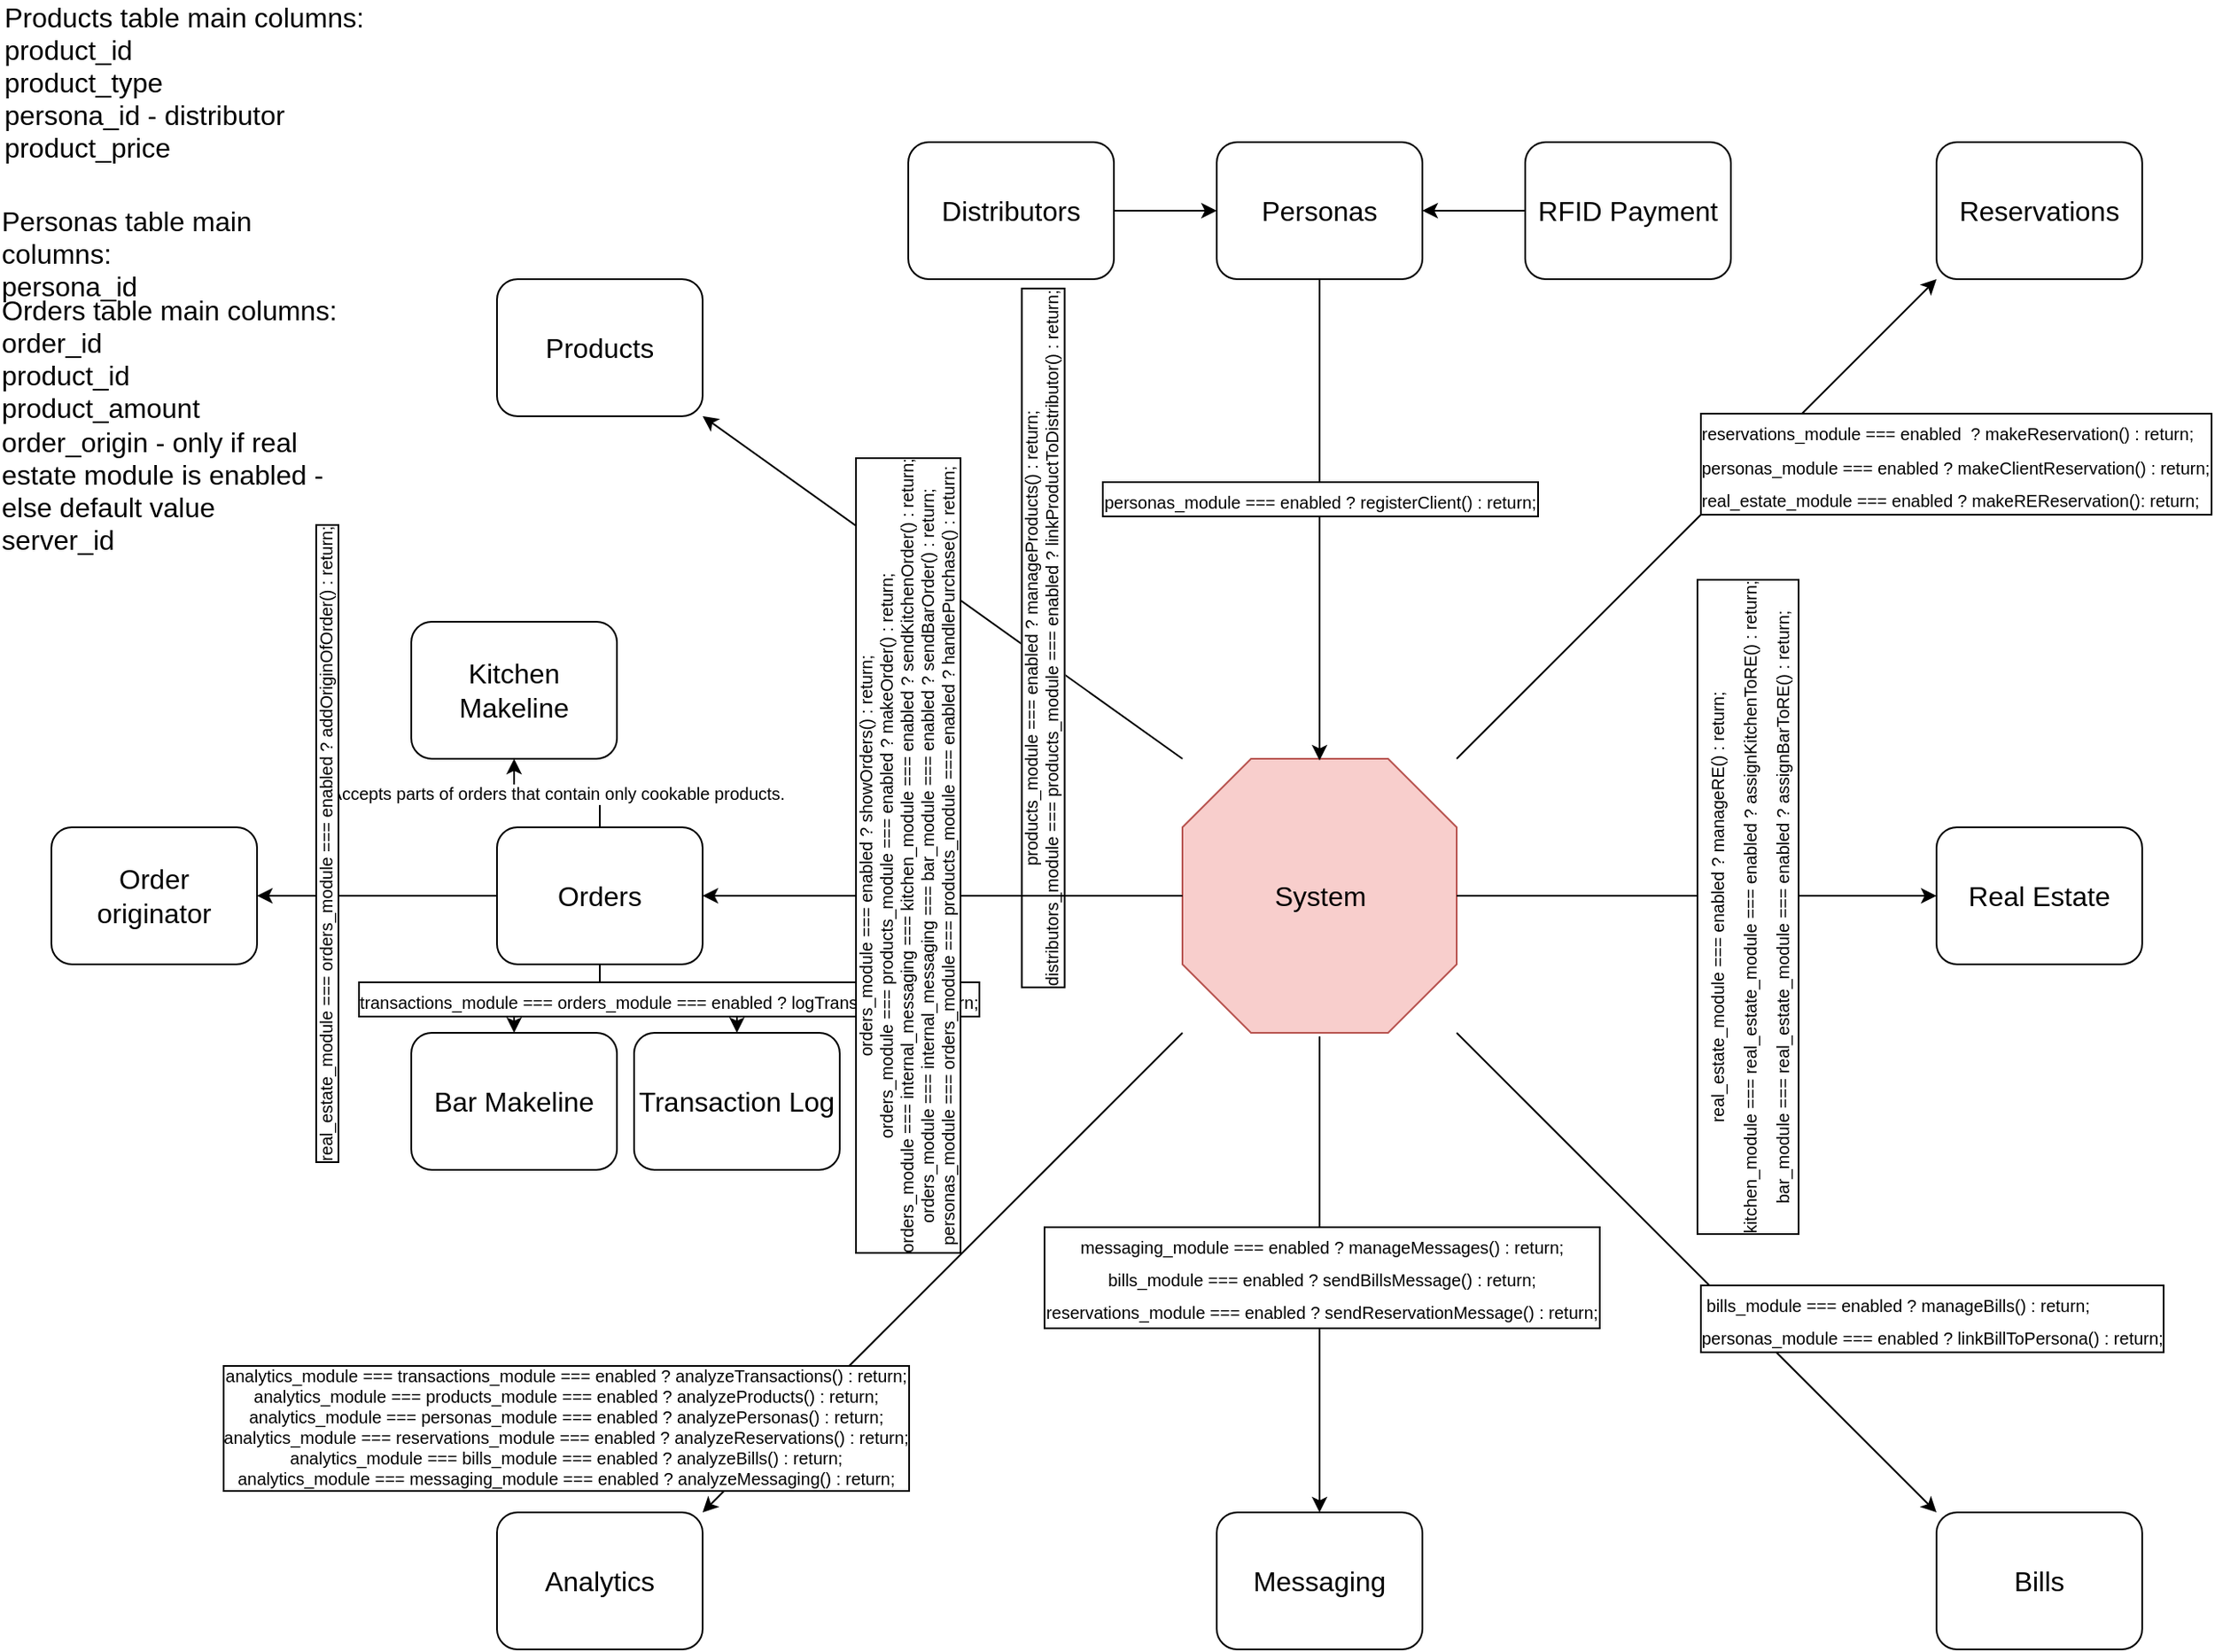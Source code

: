<mxfile version="13.7.9" type="device" pages="2"><diagram id="PK5HYhjJPyuyPnXWY9H3" name="Page-1"><mxGraphModel dx="2272" dy="806" grid="1" gridSize="10" guides="1" tooltips="1" connect="1" arrows="1" fold="1" page="1" pageScale="1" pageWidth="850" pageHeight="1100" math="0" shadow="0"><root><mxCell id="0"/><mxCell id="1" parent="0"/><mxCell id="MNGHXD1RlKSq0DeIqPvW-6" value="Personas" style="rounded=1;whiteSpace=wrap;html=1;fontSize=16;" parent="1" vertex="1"><mxGeometry x="340" y="120" width="120" height="80" as="geometry"/></mxCell><mxCell id="MNGHXD1RlKSq0DeIqPvW-47" value="" style="edgeStyle=orthogonalEdgeStyle;rounded=0;orthogonalLoop=1;jettySize=auto;html=1;fontSize=10;align=center;" parent="1" source="MNGHXD1RlKSq0DeIqPvW-7" target="MNGHXD1RlKSq0DeIqPvW-6" edge="1"><mxGeometry relative="1" as="geometry"/></mxCell><mxCell id="MNGHXD1RlKSq0DeIqPvW-7" value="Distributors" style="rounded=1;whiteSpace=wrap;html=1;fontSize=16;" parent="1" vertex="1"><mxGeometry x="160" y="120" width="120" height="80" as="geometry"/></mxCell><mxCell id="MNGHXD1RlKSq0DeIqPvW-8" value="Products" style="rounded=1;whiteSpace=wrap;html=1;fontSize=16;" parent="1" vertex="1"><mxGeometry x="-80" y="200" width="120" height="80" as="geometry"/></mxCell><mxCell id="MNGHXD1RlKSq0DeIqPvW-9" value="Reservations" style="rounded=1;whiteSpace=wrap;html=1;fontSize=16;" parent="1" vertex="1"><mxGeometry x="760" y="120" width="120" height="80" as="geometry"/></mxCell><mxCell id="MNGHXD1RlKSq0DeIqPvW-10" value="Bills" style="rounded=1;whiteSpace=wrap;html=1;fontSize=16;" parent="1" vertex="1"><mxGeometry x="760" y="920" width="120" height="80" as="geometry"/></mxCell><mxCell id="MNGHXD1RlKSq0DeIqPvW-11" value="Messaging" style="rounded=1;whiteSpace=wrap;html=1;fontSize=16;" parent="1" vertex="1"><mxGeometry x="340" y="920" width="120" height="80" as="geometry"/></mxCell><mxCell id="MNGHXD1RlKSq0DeIqPvW-12" value="Kitchen Makeline" style="rounded=1;whiteSpace=wrap;html=1;fontSize=16;" parent="1" vertex="1"><mxGeometry x="-130" y="400" width="120" height="80" as="geometry"/></mxCell><mxCell id="MNGHXD1RlKSq0DeIqPvW-13" value="Real Estate" style="rounded=1;whiteSpace=wrap;html=1;fontSize=16;" parent="1" vertex="1"><mxGeometry x="760" y="520" width="120" height="80" as="geometry"/></mxCell><mxCell id="MNGHXD1RlKSq0DeIqPvW-18" value="System" style="verticalLabelPosition=middle;verticalAlign=middle;html=1;shape=mxgraph.basic.polygon;polyCoords=[[0.25,0],[0.75,0],[1,0.25],[1,0.75],[0.75,1],[0.25,1],[0,0.75],[0,0.25]];polyline=0;fontSize=16;fillColor=#f8cecc;strokeColor=#b85450;labelPosition=center;align=center;" parent="1" vertex="1"><mxGeometry x="320" y="480" width="160" height="160" as="geometry"/></mxCell><mxCell id="MNGHXD1RlKSq0DeIqPvW-19" value="&lt;font size=&quot;1&quot;&gt;personas_module === enabled ? registerClient() : return;&lt;br&gt;&lt;/font&gt;" style="endArrow=classic;html=1;fontSize=16;exitX=0.5;exitY=1;exitDx=0;exitDy=0;entryX=0.5;entryY=0.006;entryDx=0;entryDy=0;entryPerimeter=0;horizontal=1;verticalAlign=bottom;labelBorderColor=#000000;" parent="1" source="MNGHXD1RlKSq0DeIqPvW-6" target="MNGHXD1RlKSq0DeIqPvW-18" edge="1"><mxGeometry width="50" height="50" relative="1" as="geometry"><mxPoint x="400" y="630" as="sourcePoint"/><mxPoint x="450" y="580" as="targetPoint"/></mxGeometry></mxCell><mxCell id="MNGHXD1RlKSq0DeIqPvW-36" value="Accepts parts of orders that contain only cookable products." style="edgeStyle=orthogonalEdgeStyle;rounded=0;orthogonalLoop=1;jettySize=auto;html=1;fontSize=10;align=center;" parent="1" source="MNGHXD1RlKSq0DeIqPvW-20" target="MNGHXD1RlKSq0DeIqPvW-12" edge="1"><mxGeometry relative="1" as="geometry"/></mxCell><mxCell id="MNGHXD1RlKSq0DeIqPvW-37" value="" style="edgeStyle=orthogonalEdgeStyle;rounded=0;orthogonalLoop=1;jettySize=auto;html=1;fontSize=10;align=center;" parent="1" source="MNGHXD1RlKSq0DeIqPvW-20" target="MNGHXD1RlKSq0DeIqPvW-21" edge="1"><mxGeometry relative="1" as="geometry"/></mxCell><mxCell id="MNGHXD1RlKSq0DeIqPvW-53" value="real_estate_module === orders_module === enabled ? addOriginOfOrder() : return;" style="edgeStyle=orthogonalEdgeStyle;rounded=0;orthogonalLoop=1;jettySize=auto;html=1;fontSize=10;align=center;horizontal=0;labelBorderColor=#000000;" parent="1" source="MNGHXD1RlKSq0DeIqPvW-20" target="MNGHXD1RlKSq0DeIqPvW-52" edge="1"><mxGeometry x="0.429" y="-30" relative="1" as="geometry"><mxPoint as="offset"/></mxGeometry></mxCell><mxCell id="LKe_a-zBtOR7UrCHM-Hp-5" value="&lt;span style=&quot;font-size: 10px&quot;&gt;transactions_module === orders_module === enabled ? logTransaction() : return;&lt;/span&gt;" style="edgeStyle=orthogonalEdgeStyle;rounded=0;orthogonalLoop=1;jettySize=auto;html=1;entryX=0.5;entryY=0;entryDx=0;entryDy=0;fontSize=16;labelBorderColor=#000000;" edge="1" parent="1" source="MNGHXD1RlKSq0DeIqPvW-20" target="LKe_a-zBtOR7UrCHM-Hp-3"><mxGeometry relative="1" as="geometry"/></mxCell><mxCell id="MNGHXD1RlKSq0DeIqPvW-20" value="Orders" style="rounded=1;whiteSpace=wrap;html=1;fontSize=16;" parent="1" vertex="1"><mxGeometry x="-80" y="520" width="120" height="80" as="geometry"/></mxCell><mxCell id="MNGHXD1RlKSq0DeIqPvW-21" value="Bar Makeline" style="rounded=1;whiteSpace=wrap;html=1;fontSize=16;" parent="1" vertex="1"><mxGeometry x="-130" y="640" width="120" height="80" as="geometry"/></mxCell><mxCell id="MNGHXD1RlKSq0DeIqPvW-23" value="&lt;span style=&quot;font-size: 10px&quot;&gt;real_estate_module === enabled ? manageRE() : return;&lt;br&gt;kitchen_module === real_estate_module === enabled ? assignKitchenToRE() : return;&lt;br&gt;&lt;/span&gt;&lt;span style=&quot;font-size: 10px&quot;&gt;bar_module === real_estate_module === enabled ? assignBarToRE() : return;&lt;/span&gt;&lt;span style=&quot;font-size: 10px&quot;&gt;&lt;br&gt;&lt;/span&gt;" style="edgeStyle=orthogonalEdgeStyle;rounded=0;orthogonalLoop=1;jettySize=auto;html=1;entryX=0;entryY=0.5;entryDx=0;entryDy=0;fontSize=16;align=center;verticalAlign=top;labelBorderColor=#000000;horizontal=0;" parent="1" source="MNGHXD1RlKSq0DeIqPvW-18" target="MNGHXD1RlKSq0DeIqPvW-13" edge="1"><mxGeometry relative="1" as="geometry"/></mxCell><mxCell id="MNGHXD1RlKSq0DeIqPvW-24" value="&lt;font style=&quot;font-size: 10px&quot;&gt;&amp;nbsp;bills_module === enabled ? manageBills() : return;&lt;br&gt;personas_module === enabled ? linkBillToPersona() : return;&lt;br&gt;&lt;/font&gt;" style="endArrow=classic;html=1;fontSize=16;align=left;entryX=0;entryY=0;entryDx=0;entryDy=0;verticalAlign=top;labelBorderColor=#000000;" parent="1" source="MNGHXD1RlKSq0DeIqPvW-18" target="MNGHXD1RlKSq0DeIqPvW-10" edge="1"><mxGeometry width="50" height="50" relative="1" as="geometry"><mxPoint x="460" y="710" as="sourcePoint"/><mxPoint x="450" y="570" as="targetPoint"/></mxGeometry></mxCell><mxCell id="MNGHXD1RlKSq0DeIqPvW-22" value="&lt;font size=&quot;1&quot;&gt;reservations_module === enabled&amp;nbsp; ? makeReservation() : return;&lt;br&gt;&lt;/font&gt;&lt;span style=&quot;font-size: x-small ; text-align: center&quot;&gt;personas&lt;/span&gt;&lt;font size=&quot;1&quot;&gt;_module === enabled ? makeClientReservation() : return;&lt;br&gt;real_estate_module === enabled ? makeREReservation(): return;&lt;br&gt;&lt;/font&gt;" style="endArrow=classic;html=1;fontSize=16;entryX=0;entryY=1;entryDx=0;entryDy=0;verticalAlign=bottom;labelBorderColor=#000000;align=left;labelPosition=right;verticalLabelPosition=top;" parent="1" source="MNGHXD1RlKSq0DeIqPvW-18" target="MNGHXD1RlKSq0DeIqPvW-9" edge="1"><mxGeometry width="50" height="50" relative="1" as="geometry"><mxPoint x="520" y="570" as="sourcePoint"/><mxPoint x="450" y="590" as="targetPoint"/></mxGeometry></mxCell><mxCell id="MNGHXD1RlKSq0DeIqPvW-46" value="" style="edgeStyle=orthogonalEdgeStyle;rounded=0;orthogonalLoop=1;jettySize=auto;html=1;fontSize=10;align=center;" parent="1" source="MNGHXD1RlKSq0DeIqPvW-27" target="MNGHXD1RlKSq0DeIqPvW-6" edge="1"><mxGeometry relative="1" as="geometry"/></mxCell><mxCell id="MNGHXD1RlKSq0DeIqPvW-27" value="RFID Payment" style="rounded=1;whiteSpace=wrap;html=1;fontSize=16;" parent="1" vertex="1"><mxGeometry x="520" y="120" width="120" height="80" as="geometry"/></mxCell><mxCell id="MNGHXD1RlKSq0DeIqPvW-41" value="" style="endArrow=classic;html=1;fontSize=10;align=center;entryX=1;entryY=1;entryDx=0;entryDy=0;" parent="1" target="MNGHXD1RlKSq0DeIqPvW-8" edge="1"><mxGeometry width="50" height="50" relative="1" as="geometry"><mxPoint x="320" y="480" as="sourcePoint"/><mxPoint x="330" y="570" as="targetPoint"/></mxGeometry></mxCell><mxCell id="MNGHXD1RlKSq0DeIqPvW-48" value="&lt;span style=&quot;font-size: x-small&quot;&gt;products_module === enabled ? manageProducts() : return;&lt;br&gt;distributors_module === products_module === enabled ? linkProductToDistributor() : return;&lt;br&gt;&lt;/span&gt;" style="edgeLabel;html=1;align=center;verticalAlign=top;resizable=0;points=[];fontSize=10;horizontal=0;labelBorderColor=#000000;" parent="MNGHXD1RlKSq0DeIqPvW-41" vertex="1" connectable="0"><mxGeometry x="-0.283" y="2" relative="1" as="geometry"><mxPoint as="offset"/></mxGeometry></mxCell><mxCell id="MNGHXD1RlKSq0DeIqPvW-52" value="Order&lt;br&gt;originator" style="rounded=1;whiteSpace=wrap;html=1;fontSize=16;" parent="1" vertex="1"><mxGeometry x="-340" y="520" width="120" height="80" as="geometry"/></mxCell><mxCell id="MNGHXD1RlKSq0DeIqPvW-54" value="Analytics" style="rounded=1;whiteSpace=wrap;html=1;fontSize=16;" parent="1" vertex="1"><mxGeometry x="-80" y="920" width="120" height="80" as="geometry"/></mxCell><mxCell id="MNGHXD1RlKSq0DeIqPvW-55" value="" style="endArrow=classic;html=1;fontSize=10;align=center;entryX=1;entryY=0;entryDx=0;entryDy=0;" parent="1" source="MNGHXD1RlKSq0DeIqPvW-18" target="MNGHXD1RlKSq0DeIqPvW-54" edge="1"><mxGeometry width="50" height="50" relative="1" as="geometry"><mxPoint x="350" y="590" as="sourcePoint"/><mxPoint x="400" y="540" as="targetPoint"/></mxGeometry></mxCell><mxCell id="MNGHXD1RlKSq0DeIqPvW-56" value="analytics_module === transactions_module === enabled ? analyzeTransactions() : return;&lt;br&gt;analytics_module === products_module === enabled ? analyzeProducts() : return;&lt;br&gt;analytics_module === personas_module === enabled ? analyzePersonas() : return;&lt;br&gt;analytics_module === reservations_module === enabled ? analyzeReservations() : return;&lt;br&gt;analytics_module === bills_module === enabled ? analyzeBills() : return;&lt;br&gt;analytics_module === messaging_module === enabled ? analyzeMessaging() : return;" style="edgeLabel;html=1;align=center;verticalAlign=middle;resizable=0;points=[];fontSize=10;labelBorderColor=#000000;" parent="MNGHXD1RlKSq0DeIqPvW-55" vertex="1" connectable="0"><mxGeometry x="0.776" y="5" relative="1" as="geometry"><mxPoint x="-114.8" y="-22.44" as="offset"/></mxGeometry></mxCell><mxCell id="MNGHXD1RlKSq0DeIqPvW-25" value="" style="endArrow=classic;html=1;fontSize=16;align=left;exitX=0.5;exitY=1.013;exitDx=0;exitDy=0;exitPerimeter=0;entryX=0.5;entryY=0;entryDx=0;entryDy=0;" parent="1" source="MNGHXD1RlKSq0DeIqPvW-18" target="MNGHXD1RlKSq0DeIqPvW-11" edge="1"><mxGeometry width="50" height="50" relative="1" as="geometry"><mxPoint x="400" y="620" as="sourcePoint"/><mxPoint x="450" y="570" as="targetPoint"/></mxGeometry></mxCell><mxCell id="MNGHXD1RlKSq0DeIqPvW-26" value="&lt;font style=&quot;font-size: 10px&quot;&gt;messaging_module === enabled ? manageMessages() : return;&lt;br&gt;bills_module === enabled ? sendBillsMessage() : return;&lt;br&gt;reservations_module === enabled ? sendReservationMessage() : return;&lt;/font&gt;" style="edgeLabel;html=1;align=center;verticalAlign=top;resizable=0;points=[];fontSize=16;labelBorderColor=#000000;horizontal=1;" parent="MNGHXD1RlKSq0DeIqPvW-25" vertex="1" connectable="0"><mxGeometry x="-0.255" y="1" relative="1" as="geometry"><mxPoint as="offset"/></mxGeometry></mxCell><mxCell id="MNGHXD1RlKSq0DeIqPvW-29" value="orders_module === enabled ? showOrders() : return;&lt;br&gt;orders_module === products_module === enabled ? makeOrder() : return;&lt;br style=&quot;font-size: 10px&quot;&gt;orders_module === internal_messaging === kitchen_module === enabled ? sendKitchenOrder() : return;&lt;br style=&quot;font-size: 10px&quot;&gt;orders_module === internal_messaging === bar_module === enabled ? sendBarOrder() : return;&lt;br&gt;&lt;span style=&quot;font-size: x-small&quot;&gt;personas_module === orders_module === products_module&amp;nbsp;=== enabled ? handlePurchase() : return;&lt;/span&gt;" style="endArrow=classic;html=1;fontSize=10;align=center;entryX=1;entryY=0.5;entryDx=0;entryDy=0;labelBorderColor=#000000;labelPosition=left;verticalLabelPosition=middle;verticalAlign=bottom;horizontal=0;" parent="1" source="MNGHXD1RlKSq0DeIqPvW-18" target="MNGHXD1RlKSq0DeIqPvW-20" edge="1"><mxGeometry x="-0.071" y="-20" width="50" height="50" relative="1" as="geometry"><mxPoint x="280" y="590" as="sourcePoint"/><mxPoint x="150" y="750" as="targetPoint"/><mxPoint as="offset"/></mxGeometry></mxCell><mxCell id="LKe_a-zBtOR7UrCHM-Hp-3" value="Transaction Log" style="rounded=1;whiteSpace=wrap;html=1;fontSize=16;" vertex="1" parent="1"><mxGeometry y="640" width="120" height="80" as="geometry"/></mxCell><mxCell id="LKe_a-zBtOR7UrCHM-Hp-6" value="&lt;div style=&quot;text-align: left&quot;&gt;&lt;span&gt;Products table main columns:&lt;/span&gt;&lt;/div&gt;&lt;div style=&quot;text-align: left&quot;&gt;&lt;span&gt;product_id&lt;/span&gt;&lt;/div&gt;&lt;div style=&quot;text-align: left&quot;&gt;&lt;span&gt;product_type&lt;/span&gt;&lt;/div&gt;&lt;div style=&quot;text-align: left&quot;&gt;persona_id - distributor&lt;/div&gt;&lt;div style=&quot;text-align: left&quot;&gt;&lt;span&gt;product_price&lt;/span&gt;&lt;/div&gt;" style="text;html=1;strokeColor=none;fillColor=none;align=center;verticalAlign=middle;whiteSpace=wrap;rounded=0;fontSize=16;" vertex="1" parent="1"><mxGeometry x="-370" y="40" width="215" height="90" as="geometry"/></mxCell><mxCell id="LKe_a-zBtOR7UrCHM-Hp-7" value="&lt;div style=&quot;text-align: left&quot;&gt;Personas table main columns:&lt;/div&gt;&lt;div style=&quot;text-align: left&quot;&gt;persona_id&lt;/div&gt;" style="text;html=1;strokeColor=none;fillColor=none;align=center;verticalAlign=middle;whiteSpace=wrap;rounded=0;fontSize=16;" vertex="1" parent="1"><mxGeometry x="-370" y="140" width="215" height="90" as="geometry"/></mxCell><mxCell id="LKe_a-zBtOR7UrCHM-Hp-8" value="&lt;div style=&quot;text-align: left&quot;&gt;Orders table main columns:&lt;/div&gt;&lt;div style=&quot;text-align: left&quot;&gt;order_id&lt;/div&gt;&lt;div style=&quot;text-align: left&quot;&gt;product_id&lt;/div&gt;&lt;div style=&quot;text-align: left&quot;&gt;product_amount&lt;/div&gt;&lt;div style=&quot;text-align: left&quot;&gt;order_origin - only if real estate module is enabled - else default value&lt;/div&gt;&lt;div style=&quot;text-align: left&quot;&gt;server_id&lt;/div&gt;" style="text;html=1;strokeColor=none;fillColor=none;align=center;verticalAlign=middle;whiteSpace=wrap;rounded=0;fontSize=16;" vertex="1" parent="1"><mxGeometry x="-370" y="240" width="215" height="90" as="geometry"/></mxCell></root></mxGraphModel></diagram><diagram id="xc2iN-Le2C2_Q6NIserO" name="Page-2"><mxGraphModel dx="1422" dy="806" grid="1" gridSize="10" guides="1" tooltips="1" connect="1" arrows="1" fold="1" page="1" pageScale="1" pageWidth="850" pageHeight="1100" math="0" shadow="0"><root><mxCell id="ktn0usxc_EPDLoNBGjoV-0"/><mxCell id="ktn0usxc_EPDLoNBGjoV-1" parent="ktn0usxc_EPDLoNBGjoV-0"/></root></mxGraphModel></diagram></mxfile>